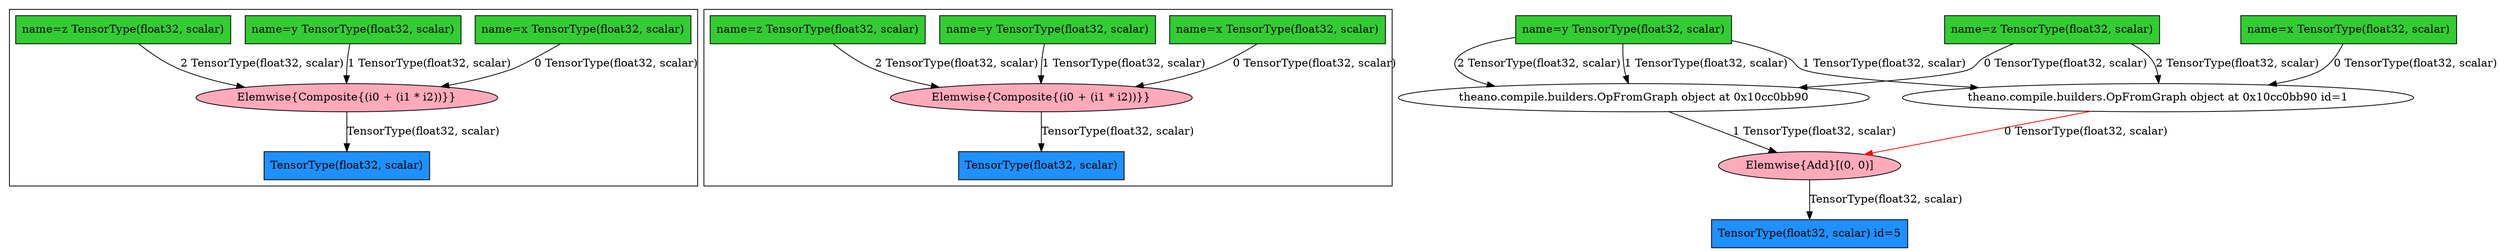 digraph G {
	graph [bb="0,0,2605,316"];
	node [label="\N"];
	subgraph cluster_n1 {
		graph [bb="1159,80,1874,308"];
		n11		 [fillcolor="#FFAABB",
			height=0.5,
			label="Elemwise{Composite{(i0 + (i1 * i2))}}",
			pos="1509,194",
			shape=ellipse,
			style=filled,
			type=colored,
			width=4.3102];
		n15		 [fillcolor=dodgerblue,
			height=0.5,
			label="TensorType(float32, scalar)",
			pos="1509,106",
			shape=box,
			style=filled,
			width=2.3889];
		n11 -> n15		 [label="TensorType(float32, scalar)",
			lp="1587,150",
			pos="e,1509,124.08 1509,175.6 1509,163.75 1509,147.82 1509,134.29"];
		n12		 [fillcolor=limegreen,
			height=0.5,
			label="name=x TensorType(float32, scalar)",
			pos="1755,282",
			shape=box,
			style=filled,
			width=3.0625];
		n12 -> n11		 [label="0 TensorType(float32, scalar)",
			lp="1790.5,238",
			pos="e,1603.7,208.31 1733.7,263.92 1718.7,252.69 1697.6,238.53 1677,230 1657.1,221.75 1635,215.37 1613.5,210.46"];
		n13		 [fillcolor=limegreen,
			height=0.5,
			label="name=y TensorType(float32, scalar)",
			pos="1516,282",
			shape=box,
			style=filled,
			width=3.0625];
		n13 -> n11		 [label="1 TensorType(float32, scalar)",
			lp="1593.5,238",
			pos="e,1508.7,212.04 1512.6,263.98 1511.5,258.29 1510.6,251.89 1510,246 1509.3,238.24 1508.9,229.79 1508.8,222.04"];
		n14		 [fillcolor=limegreen,
			height=0.5,
			label="name=z TensorType(float32, scalar)",
			pos="1277,282",
			shape=box,
			style=filled,
			width=3.0556];
		n14 -> n11		 [label="2 TensorType(float32, scalar)",
			lp="1422.5,238",
			pos="e,1407,207.64 1293.3,263.77 1305,252.46 1321.6,238.29 1339,230 1357.1,221.35 1377.3,214.83 1397.3,209.92"];
	}
	subgraph cluster_n6 {
		graph [bb="1882,80,2597,308"];
		n61		 [fillcolor="#FFAABB",
			height=0.5,
			label="Elemwise{Composite{(i0 + (i1 * i2))}}",
			pos="2232,194",
			shape=ellipse,
			style=filled,
			type=colored,
			width=4.3102];
		n65		 [fillcolor=dodgerblue,
			height=0.5,
			label="TensorType(float32, scalar)",
			pos="2232,106",
			shape=box,
			style=filled,
			width=2.3889];
		n61 -> n65		 [label="TensorType(float32, scalar)",
			lp="2310,150",
			pos="e,2232,124.08 2232,175.6 2232,163.75 2232,147.82 2232,134.29"];
		n62		 [fillcolor=limegreen,
			height=0.5,
			label="name=x TensorType(float32, scalar)",
			pos="2478,282",
			shape=box,
			style=filled,
			width=3.0625];
		n62 -> n61		 [label="0 TensorType(float32, scalar)",
			lp="2512.5,238",
			pos="e,2326.7,208.31 2456.7,263.92 2441.7,252.69 2420.6,238.53 2400,230 2380.1,221.75 2358,215.37 2336.5,210.46"];
		n63		 [fillcolor=limegreen,
			height=0.5,
			label="name=y TensorType(float32, scalar)",
			pos="2239,282",
			shape=box,
			style=filled,
			width=3.0625];
		n63 -> n61		 [label="1 TensorType(float32, scalar)",
			lp="2316.5,238",
			pos="e,2231.7,212.04 2235.6,263.98 2234.5,258.29 2233.6,251.89 2233,246 2232.3,238.24 2231.9,229.79 2231.8,222.04"];
		n64		 [fillcolor=limegreen,
			height=0.5,
			label="name=z TensorType(float32, scalar)",
			pos="2000,282",
			shape=box,
			style=filled,
			width=3.0556];
		n64 -> n61		 [label="2 TensorType(float32, scalar)",
			lp="2145.5,238",
			pos="e,2130,207.64 2016.3,263.77 2028,252.46 2044.6,238.29 2062,230 2080.1,221.35 2100.3,214.83 2120.3,209.92"];
	}
	n1	 [height=0.5,
		label="theano.compile.builders.OpFromGraph object at 0x10cc0bb90",
		pos="238,194",
		shape=ellipse,
		subg=cluster_n1,
		subg_map_inputs="[['n2', 'n12'], ['n3', 'n13'], ['n3', 'n14']]",
		subg_map_outputs="[['n15', 'n5']]",
		width=6.6185];
	n5	 [fillcolor="#FFAABB",
		height=0.5,
		label="Elemwise{Add}[(0, 0)]",
		pos="553,106",
		shape=ellipse,
		style=filled,
		type=colored,
		width=2.6784];
	n1 -> n5	 [label="1 TensorType(float32, scalar)",
		lp="507.5,150",
		pos="e,500.93,121.21 298.36,176.52 353.72,161.41 435.35,139.12 491.17,123.88"];
	n2	 [fillcolor=limegreen,
		height=0.5,
		label="name=z TensorType(float32, scalar)",
		pos="674,282",
		shape=box,
		style=filled,
		width=3.0556];
	n2 -> n1	 [label="0 TensorType(float32, scalar)",
		lp="684.5,238",
		pos="e,430.16,204.72 633.61,263.87 622.72,258.66 611.15,252.56 601,246 591.73,240.01 592.17,234.31 582,230 555.22,218.66 499.43,210.89 \
440.43,205.61"];
	n6	 [height=0.5,
		label="theano.compile.builders.OpFromGraph object at 0x10cc0bb90 id=1",
		pos="780,194",
		shape=ellipse,
		subg=cluster_n6,
		subg_map_inputs="[['n7', 'n62'], ['n3', 'n63'], ['n2', 'n64']]",
		subg_map_outputs="[['n65', 'n5']]",
		width=7.1441];
	n2 -> n6	 [label="2 TensorType(float32, scalar)",
		lp="863.5,238",
		pos="e,781.5,212.41 749.62,263.79 758.11,259.2 765.89,253.37 772,246 777.39,239.5 779.89,230.87 780.91,222.57"];
	n3	 [fillcolor=limegreen,
		height=0.5,
		label="name=y TensorType(float32, scalar)",
		pos="224,282",
		shape=box,
		style=filled,
		width=3.0625];
	n3 -> n1	 [label="1 TensorType(float32, scalar)",
		lp="308.5,238",
		pos="e,230.34,212.12 222.91,263.85 222.64,253.89 222.89,241.14 225,230 225.51,227.29 226.22,224.51 227.03,221.76"];
	n3 -> n1	 [label="2 TensorType(float32, scalar)",
		lp="136.5,238",
		pos="e,102.14,208.8 113.52,277.73 67.058,272.21 28.738,259.28 53,230 59.571,222.07 74.117,215.92 92.313,211.16"];
	n3 -> n6	 [label="1 TensorType(float32, scalar)",
		lp="494.5,238",
		pos="e,568.49,204.32 334.59,266.1 354.29,261.19 374.18,254.66 392,246 401.93,241.17 400.82,234.27 411,230 439.03,218.24 496.65,210.39 \
558.18,205.17"];
	n6 -> n5	 [color=red,
		label="0 TensorType(float32, scalar)",
		lp="770.5,150",
		pos="e,593.76,122.44 735.69,176.21 697.67,161.81 642.89,141.06 603.24,126.03"];
	n7	 [fillcolor=limegreen,
		height=0.5,
		label="name=x TensorType(float32, scalar)",
		pos="984,282",
		shape=box,
		style=filled,
		width=3.0625];
	n7 -> n6	 [label="0 TensorType(float32, scalar)",
		lp="1050.5,238",
		pos="e,908.79,209.62 977.09,263.71 971.67,252.39 963.02,238.21 951,230 941.03,223.19 930.02,217.65 918.54,213.16"];
	n9	 [fillcolor=dodgerblue,
		height=0.5,
		label="TensorType(float32, scalar) id=5",
		pos="553,18",
		shape=box,
		style=filled,
		width=2.7847];
	n5 -> n9	 [label="TensorType(float32, scalar)",
		lp="631,62",
		pos="e,553,36.084 553,87.597 553,75.746 553,59.817 553,46.292"];
}
